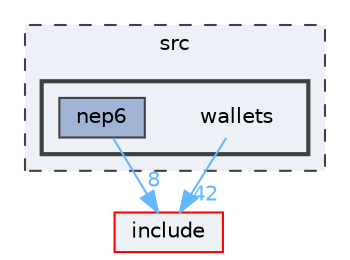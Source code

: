 digraph "src/wallets"
{
 // LATEX_PDF_SIZE
  bgcolor="transparent";
  edge [fontname=Helvetica,fontsize=10,labelfontname=Helvetica,labelfontsize=10];
  node [fontname=Helvetica,fontsize=10,shape=box,height=0.2,width=0.4];
  compound=true
  subgraph clusterdir_68267d1309a1af8e8297ef4c3efbcdba {
    graph [ bgcolor="#edf0f7", pencolor="grey25", label="src", fontname=Helvetica,fontsize=10 style="filled,dashed", URL="dir_68267d1309a1af8e8297ef4c3efbcdba.html",tooltip=""]
  subgraph clusterdir_76b5cdca7f5053b8ef216244c555967e {
    graph [ bgcolor="#edf0f7", pencolor="grey25", label="", fontname=Helvetica,fontsize=10 style="filled,bold", URL="dir_76b5cdca7f5053b8ef216244c555967e.html",tooltip=""]
    dir_76b5cdca7f5053b8ef216244c555967e [shape=plaintext, label="wallets"];
  dir_074c362554ec413f5ba7da1240da1c7b [label="nep6", fillcolor="#a2b4d6", color="grey25", style="filled", URL="dir_074c362554ec413f5ba7da1240da1c7b.html",tooltip=""];
  }
  }
  dir_d44c64559bbebec7f509842c48db8b23 [label="include", fillcolor="#edf0f7", color="red", style="filled", URL="dir_d44c64559bbebec7f509842c48db8b23.html",tooltip=""];
  dir_76b5cdca7f5053b8ef216244c555967e->dir_d44c64559bbebec7f509842c48db8b23 [headlabel="42", labeldistance=1.5 headhref="dir_000065_000018.html" href="dir_000065_000018.html" color="steelblue1" fontcolor="steelblue1"];
  dir_074c362554ec413f5ba7da1240da1c7b->dir_d44c64559bbebec7f509842c48db8b23 [headlabel="8", labeldistance=1.5 headhref="dir_000038_000018.html" href="dir_000038_000018.html" color="steelblue1" fontcolor="steelblue1"];
}
